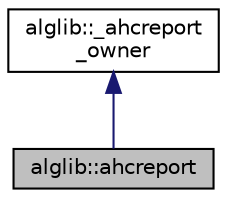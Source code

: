 digraph "alglib::ahcreport"
{
  edge [fontname="Helvetica",fontsize="10",labelfontname="Helvetica",labelfontsize="10"];
  node [fontname="Helvetica",fontsize="10",shape=record];
  Node0 [label="alglib::ahcreport",height=0.2,width=0.4,color="black", fillcolor="grey75", style="filled", fontcolor="black"];
  Node1 -> Node0 [dir="back",color="midnightblue",fontsize="10",style="solid",fontname="Helvetica"];
  Node1 [label="alglib::_ahcreport\l_owner",height=0.2,width=0.4,color="black", fillcolor="white", style="filled",URL="$classalglib_1_1__ahcreport__owner.html"];
}
